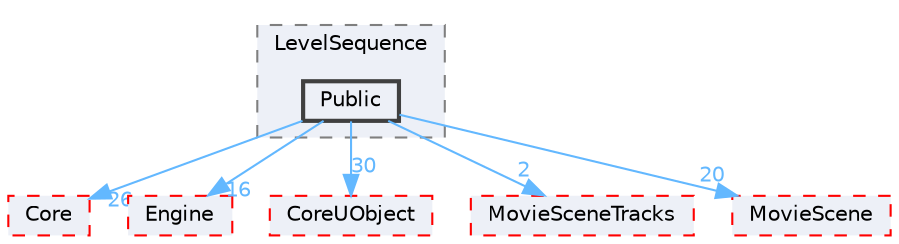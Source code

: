 digraph "Public"
{
 // INTERACTIVE_SVG=YES
 // LATEX_PDF_SIZE
  bgcolor="transparent";
  edge [fontname=Helvetica,fontsize=10,labelfontname=Helvetica,labelfontsize=10];
  node [fontname=Helvetica,fontsize=10,shape=box,height=0.2,width=0.4];
  compound=true
  subgraph clusterdir_5a7b79f69a6869e6130eb141a3bf3e35 {
    graph [ bgcolor="#edf0f7", pencolor="grey50", label="LevelSequence", fontname=Helvetica,fontsize=10 style="filled,dashed", URL="dir_5a7b79f69a6869e6130eb141a3bf3e35.html",tooltip=""]
  dir_3a5172a48b9dd8356016737e351805f9 [label="Public", fillcolor="#edf0f7", color="grey25", style="filled,bold", URL="dir_3a5172a48b9dd8356016737e351805f9.html",tooltip=""];
  }
  dir_0e6cddcc9caa1238c7f3774224afaa45 [label="Core", fillcolor="#edf0f7", color="red", style="filled,dashed", URL="dir_0e6cddcc9caa1238c7f3774224afaa45.html",tooltip=""];
  dir_fdf6aa5c3cf3805bb958134448d60562 [label="Engine", fillcolor="#edf0f7", color="red", style="filled,dashed", URL="dir_fdf6aa5c3cf3805bb958134448d60562.html",tooltip=""];
  dir_4c499e5e32e2b4479ad7e552df73eeae [label="CoreUObject", fillcolor="#edf0f7", color="red", style="filled,dashed", URL="dir_4c499e5e32e2b4479ad7e552df73eeae.html",tooltip=""];
  dir_7de2cf73c957a2c2a3a4f4e3f12897c9 [label="MovieSceneTracks", fillcolor="#edf0f7", color="red", style="filled,dashed", URL="dir_7de2cf73c957a2c2a3a4f4e3f12897c9.html",tooltip=""];
  dir_ed1388184b1cf3e774c585122fc72079 [label="MovieScene", fillcolor="#edf0f7", color="red", style="filled,dashed", URL="dir_ed1388184b1cf3e774c585122fc72079.html",tooltip=""];
  dir_3a5172a48b9dd8356016737e351805f9->dir_0e6cddcc9caa1238c7f3774224afaa45 [headlabel="26", labeldistance=1.5 headhref="dir_000943_000266.html" href="dir_000943_000266.html" color="steelblue1" fontcolor="steelblue1"];
  dir_3a5172a48b9dd8356016737e351805f9->dir_4c499e5e32e2b4479ad7e552df73eeae [headlabel="30", labeldistance=1.5 headhref="dir_000943_000268.html" href="dir_000943_000268.html" color="steelblue1" fontcolor="steelblue1"];
  dir_3a5172a48b9dd8356016737e351805f9->dir_7de2cf73c957a2c2a3a4f4e3f12897c9 [headlabel="2", labeldistance=1.5 headhref="dir_000943_000675.html" href="dir_000943_000675.html" color="steelblue1" fontcolor="steelblue1"];
  dir_3a5172a48b9dd8356016737e351805f9->dir_ed1388184b1cf3e774c585122fc72079 [headlabel="20", labeldistance=1.5 headhref="dir_000943_000671.html" href="dir_000943_000671.html" color="steelblue1" fontcolor="steelblue1"];
  dir_3a5172a48b9dd8356016737e351805f9->dir_fdf6aa5c3cf3805bb958134448d60562 [headlabel="16", labeldistance=1.5 headhref="dir_000943_000366.html" href="dir_000943_000366.html" color="steelblue1" fontcolor="steelblue1"];
}
